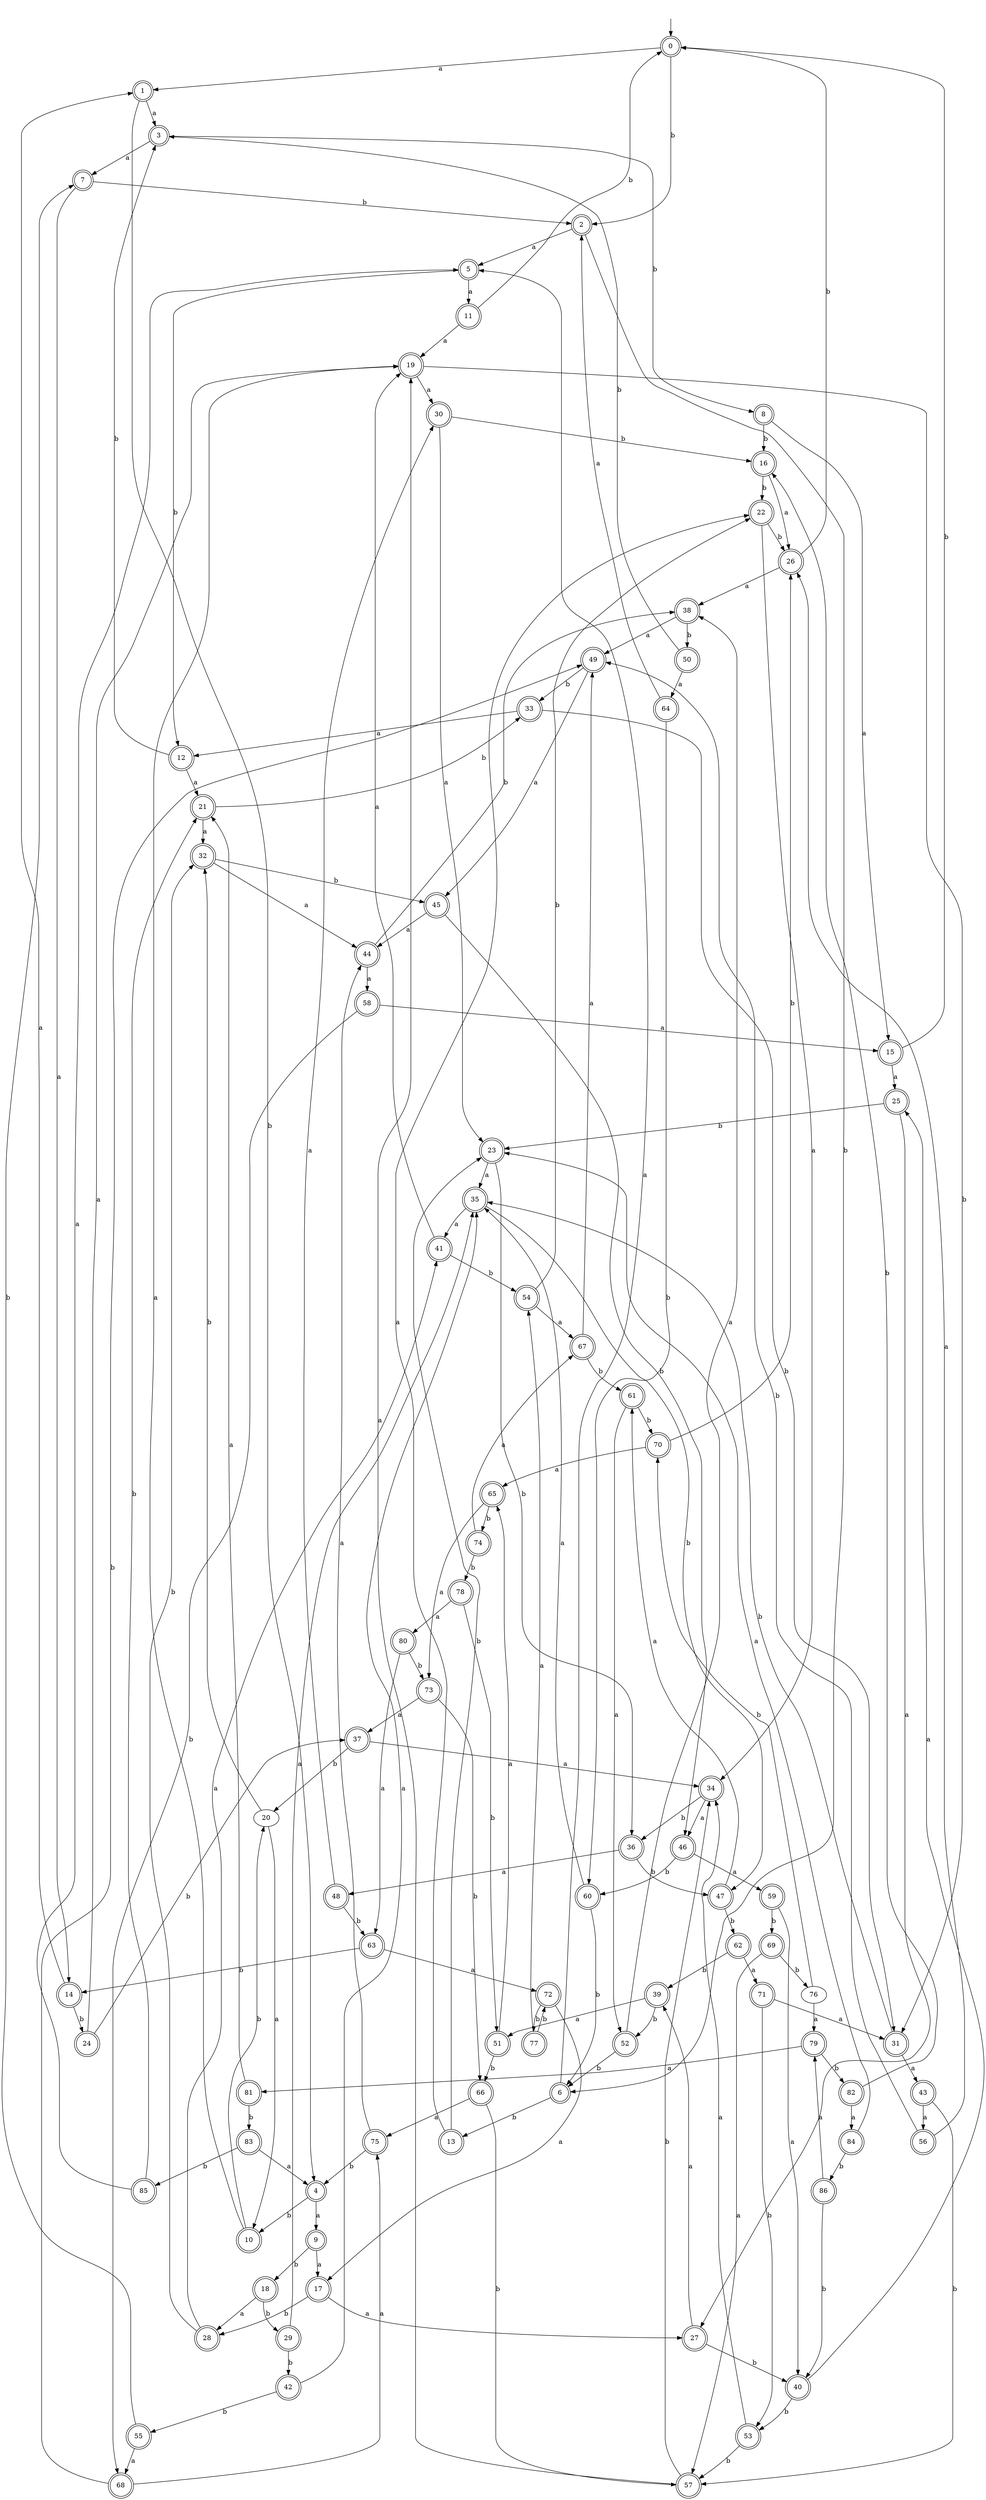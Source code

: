digraph RandomDFA {
  __start0 [label="", shape=none];
  __start0 -> 0 [label=""];
  0 [shape=circle] [shape=doublecircle]
  0 -> 1 [label="a"]
  0 -> 2 [label="b"]
  1 [shape=doublecircle]
  1 -> 3 [label="a"]
  1 -> 4 [label="b"]
  2 [shape=doublecircle]
  2 -> 5 [label="a"]
  2 -> 6 [label="b"]
  3 [shape=doublecircle]
  3 -> 7 [label="a"]
  3 -> 8 [label="b"]
  4 [shape=doublecircle]
  4 -> 9 [label="a"]
  4 -> 10 [label="b"]
  5 [shape=doublecircle]
  5 -> 11 [label="a"]
  5 -> 12 [label="b"]
  6 [shape=doublecircle]
  6 -> 5 [label="a"]
  6 -> 13 [label="b"]
  7 [shape=doublecircle]
  7 -> 14 [label="a"]
  7 -> 2 [label="b"]
  8 [shape=doublecircle]
  8 -> 15 [label="a"]
  8 -> 16 [label="b"]
  9 [shape=doublecircle]
  9 -> 17 [label="a"]
  9 -> 18 [label="b"]
  10 [shape=doublecircle]
  10 -> 19 [label="a"]
  10 -> 20 [label="b"]
  11 [shape=doublecircle]
  11 -> 19 [label="a"]
  11 -> 0 [label="b"]
  12 [shape=doublecircle]
  12 -> 21 [label="a"]
  12 -> 3 [label="b"]
  13 [shape=doublecircle]
  13 -> 22 [label="a"]
  13 -> 23 [label="b"]
  14 [shape=doublecircle]
  14 -> 1 [label="a"]
  14 -> 24 [label="b"]
  15 [shape=doublecircle]
  15 -> 25 [label="a"]
  15 -> 0 [label="b"]
  16 [shape=doublecircle]
  16 -> 26 [label="a"]
  16 -> 22 [label="b"]
  17 [shape=doublecircle]
  17 -> 27 [label="a"]
  17 -> 28 [label="b"]
  18 [shape=doublecircle]
  18 -> 28 [label="a"]
  18 -> 29 [label="b"]
  19 [shape=doublecircle]
  19 -> 30 [label="a"]
  19 -> 31 [label="b"]
  20
  20 -> 10 [label="a"]
  20 -> 32 [label="b"]
  21 [shape=doublecircle]
  21 -> 32 [label="a"]
  21 -> 33 [label="b"]
  22 [shape=doublecircle]
  22 -> 34 [label="a"]
  22 -> 26 [label="b"]
  23 [shape=doublecircle]
  23 -> 35 [label="a"]
  23 -> 36 [label="b"]
  24 [shape=doublecircle]
  24 -> 19 [label="a"]
  24 -> 37 [label="b"]
  25 [shape=doublecircle]
  25 -> 27 [label="a"]
  25 -> 23 [label="b"]
  26 [shape=doublecircle]
  26 -> 38 [label="a"]
  26 -> 0 [label="b"]
  27 [shape=doublecircle]
  27 -> 39 [label="a"]
  27 -> 40 [label="b"]
  28 [shape=doublecircle]
  28 -> 41 [label="a"]
  28 -> 32 [label="b"]
  29 [shape=doublecircle]
  29 -> 35 [label="a"]
  29 -> 42 [label="b"]
  30 [shape=doublecircle]
  30 -> 23 [label="a"]
  30 -> 16 [label="b"]
  31 [shape=doublecircle]
  31 -> 43 [label="a"]
  31 -> 35 [label="b"]
  32 [shape=doublecircle]
  32 -> 44 [label="a"]
  32 -> 45 [label="b"]
  33 [shape=doublecircle]
  33 -> 12 [label="a"]
  33 -> 31 [label="b"]
  34 [shape=doublecircle]
  34 -> 46 [label="a"]
  34 -> 36 [label="b"]
  35 [shape=doublecircle]
  35 -> 41 [label="a"]
  35 -> 47 [label="b"]
  36 [shape=doublecircle]
  36 -> 48 [label="a"]
  36 -> 47 [label="b"]
  37 [shape=doublecircle]
  37 -> 34 [label="a"]
  37 -> 20 [label="b"]
  38 [shape=doublecircle]
  38 -> 49 [label="a"]
  38 -> 50 [label="b"]
  39 [shape=doublecircle]
  39 -> 51 [label="a"]
  39 -> 52 [label="b"]
  40 [shape=doublecircle]
  40 -> 25 [label="a"]
  40 -> 53 [label="b"]
  41 [shape=doublecircle]
  41 -> 19 [label="a"]
  41 -> 54 [label="b"]
  42 [shape=doublecircle]
  42 -> 35 [label="a"]
  42 -> 55 [label="b"]
  43 [shape=doublecircle]
  43 -> 56 [label="a"]
  43 -> 57 [label="b"]
  44 [shape=doublecircle]
  44 -> 58 [label="a"]
  44 -> 38 [label="b"]
  45 [shape=doublecircle]
  45 -> 44 [label="a"]
  45 -> 46 [label="b"]
  46 [shape=doublecircle]
  46 -> 59 [label="a"]
  46 -> 60 [label="b"]
  47 [shape=doublecircle]
  47 -> 61 [label="a"]
  47 -> 62 [label="b"]
  48 [shape=doublecircle]
  48 -> 30 [label="a"]
  48 -> 63 [label="b"]
  49 [shape=doublecircle]
  49 -> 45 [label="a"]
  49 -> 33 [label="b"]
  50 [shape=doublecircle]
  50 -> 64 [label="a"]
  50 -> 3 [label="b"]
  51 [shape=doublecircle]
  51 -> 65 [label="a"]
  51 -> 66 [label="b"]
  52 [shape=doublecircle]
  52 -> 38 [label="a"]
  52 -> 6 [label="b"]
  53 [shape=doublecircle]
  53 -> 34 [label="a"]
  53 -> 57 [label="b"]
  54 [shape=doublecircle]
  54 -> 67 [label="a"]
  54 -> 22 [label="b"]
  55 [shape=doublecircle]
  55 -> 68 [label="a"]
  55 -> 7 [label="b"]
  56 [shape=doublecircle]
  56 -> 26 [label="a"]
  56 -> 49 [label="b"]
  57 [shape=doublecircle]
  57 -> 19 [label="a"]
  57 -> 34 [label="b"]
  58 [shape=doublecircle]
  58 -> 15 [label="a"]
  58 -> 68 [label="b"]
  59 [shape=doublecircle]
  59 -> 40 [label="a"]
  59 -> 69 [label="b"]
  60 [shape=doublecircle]
  60 -> 35 [label="a"]
  60 -> 6 [label="b"]
  61 [shape=doublecircle]
  61 -> 52 [label="a"]
  61 -> 70 [label="b"]
  62 [shape=doublecircle]
  62 -> 71 [label="a"]
  62 -> 39 [label="b"]
  63 [shape=doublecircle]
  63 -> 72 [label="a"]
  63 -> 14 [label="b"]
  64 [shape=doublecircle]
  64 -> 2 [label="a"]
  64 -> 60 [label="b"]
  65 [shape=doublecircle]
  65 -> 73 [label="a"]
  65 -> 74 [label="b"]
  66 [shape=doublecircle]
  66 -> 75 [label="a"]
  66 -> 57 [label="b"]
  67 [shape=doublecircle]
  67 -> 49 [label="a"]
  67 -> 61 [label="b"]
  68 [shape=doublecircle]
  68 -> 75 [label="a"]
  68 -> 49 [label="b"]
  69 [shape=doublecircle]
  69 -> 57 [label="a"]
  69 -> 76 [label="b"]
  70 [shape=doublecircle]
  70 -> 65 [label="a"]
  70 -> 26 [label="b"]
  71 [shape=doublecircle]
  71 -> 31 [label="a"]
  71 -> 53 [label="b"]
  72 [shape=doublecircle]
  72 -> 17 [label="a"]
  72 -> 77 [label="b"]
  73 [shape=doublecircle]
  73 -> 37 [label="a"]
  73 -> 66 [label="b"]
  74 [shape=doublecircle]
  74 -> 67 [label="a"]
  74 -> 78 [label="b"]
  75 [shape=doublecircle]
  75 -> 44 [label="a"]
  75 -> 4 [label="b"]
  76
  76 -> 79 [label="a"]
  76 -> 70 [label="b"]
  77 [shape=doublecircle]
  77 -> 54 [label="a"]
  77 -> 72 [label="b"]
  78 [shape=doublecircle]
  78 -> 80 [label="a"]
  78 -> 51 [label="b"]
  79 [shape=doublecircle]
  79 -> 81 [label="a"]
  79 -> 82 [label="b"]
  80 [shape=doublecircle]
  80 -> 63 [label="a"]
  80 -> 73 [label="b"]
  81 [shape=doublecircle]
  81 -> 21 [label="a"]
  81 -> 83 [label="b"]
  82 [shape=doublecircle]
  82 -> 84 [label="a"]
  82 -> 16 [label="b"]
  83 [shape=doublecircle]
  83 -> 4 [label="a"]
  83 -> 85 [label="b"]
  84 [shape=doublecircle]
  84 -> 23 [label="a"]
  84 -> 86 [label="b"]
  85 [shape=doublecircle]
  85 -> 5 [label="a"]
  85 -> 21 [label="b"]
  86 [shape=doublecircle]
  86 -> 79 [label="a"]
  86 -> 40 [label="b"]
}
